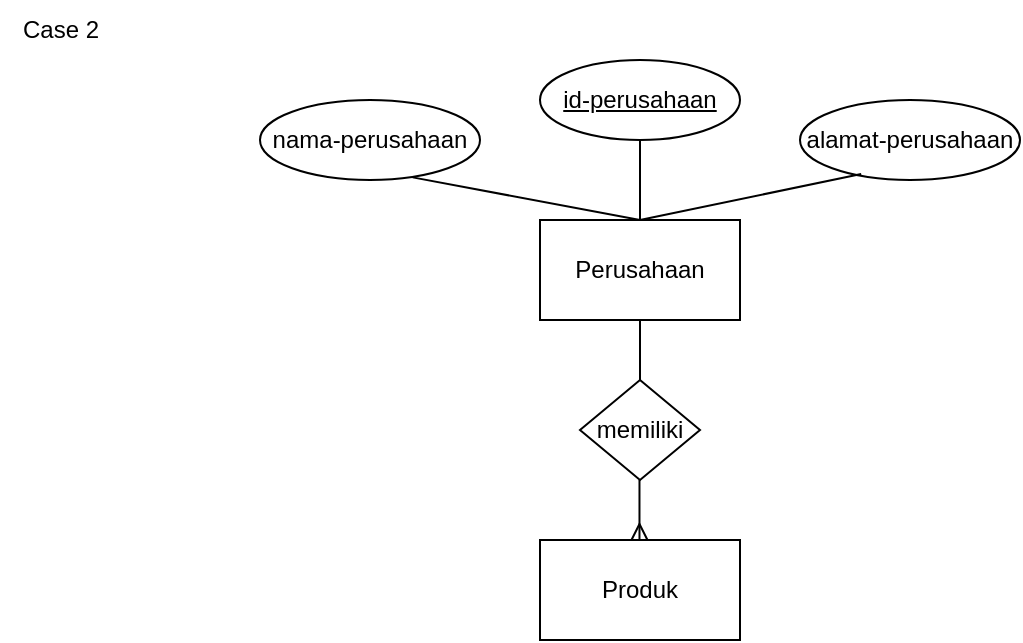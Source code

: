 <mxfile version="21.0.2" type="github">
  <diagram name="Page-1" id="Ky6xbdd2wmTj1Mj3_75G">
    <mxGraphModel dx="190" dy="249" grid="1" gridSize="10" guides="1" tooltips="1" connect="1" arrows="1" fold="1" page="1" pageScale="1" pageWidth="850" pageHeight="1100" math="0" shadow="0">
      <root>
        <mxCell id="0" />
        <mxCell id="1" parent="0" />
        <mxCell id="z4PcFgmPRDwHXmjGW__j-1" value="Case 2" style="text;html=1;align=center;verticalAlign=middle;resizable=0;points=[];autosize=1;strokeColor=none;fillColor=none;" vertex="1" parent="1">
          <mxGeometry x="30" y="10" width="60" height="30" as="geometry" />
        </mxCell>
        <mxCell id="z4PcFgmPRDwHXmjGW__j-18" value="Perusahaan" style="html=1;dashed=0;whiteSpace=wrap;" vertex="1" parent="1">
          <mxGeometry x="300" y="120" width="100" height="50" as="geometry" />
        </mxCell>
        <mxCell id="z4PcFgmPRDwHXmjGW__j-19" value="&lt;u&gt;id-perusahaan&lt;/u&gt;" style="ellipse;whiteSpace=wrap;html=1;align=center;" vertex="1" parent="1">
          <mxGeometry x="300" y="40" width="100" height="40" as="geometry" />
        </mxCell>
        <mxCell id="z4PcFgmPRDwHXmjGW__j-20" value="nama-perusahaan" style="ellipse;whiteSpace=wrap;html=1;align=center;" vertex="1" parent="1">
          <mxGeometry x="160" y="60" width="110" height="40" as="geometry" />
        </mxCell>
        <mxCell id="z4PcFgmPRDwHXmjGW__j-21" value="alamat-perusahaan" style="ellipse;whiteSpace=wrap;html=1;align=center;" vertex="1" parent="1">
          <mxGeometry x="430" y="60" width="110" height="40" as="geometry" />
        </mxCell>
        <mxCell id="z4PcFgmPRDwHXmjGW__j-24" value="" style="endArrow=none;html=1;rounded=0;entryX=0.5;entryY=0;entryDx=0;entryDy=0;exitX=0.5;exitY=1;exitDx=0;exitDy=0;" edge="1" parent="1" source="z4PcFgmPRDwHXmjGW__j-19" target="z4PcFgmPRDwHXmjGW__j-18">
          <mxGeometry relative="1" as="geometry">
            <mxPoint x="300" y="70" as="sourcePoint" />
            <mxPoint x="380" y="130" as="targetPoint" />
          </mxGeometry>
        </mxCell>
        <mxCell id="z4PcFgmPRDwHXmjGW__j-26" value="" style="endArrow=none;html=1;rounded=0;entryX=0.5;entryY=0;entryDx=0;entryDy=0;exitX=0.694;exitY=0.967;exitDx=0;exitDy=0;exitPerimeter=0;" edge="1" parent="1" source="z4PcFgmPRDwHXmjGW__j-20" target="z4PcFgmPRDwHXmjGW__j-18">
          <mxGeometry relative="1" as="geometry">
            <mxPoint x="360" y="90" as="sourcePoint" />
            <mxPoint x="360" y="130" as="targetPoint" />
          </mxGeometry>
        </mxCell>
        <mxCell id="z4PcFgmPRDwHXmjGW__j-27" value="" style="endArrow=none;html=1;rounded=0;exitX=0.278;exitY=0.925;exitDx=0;exitDy=0;exitPerimeter=0;" edge="1" parent="1" source="z4PcFgmPRDwHXmjGW__j-21">
          <mxGeometry relative="1" as="geometry">
            <mxPoint x="460" y="120" as="sourcePoint" />
            <mxPoint x="350" y="120" as="targetPoint" />
          </mxGeometry>
        </mxCell>
        <mxCell id="z4PcFgmPRDwHXmjGW__j-30" style="edgeStyle=orthogonalEdgeStyle;rounded=0;orthogonalLoop=1;jettySize=auto;html=1;entryX=0.5;entryY=1;entryDx=0;entryDy=0;endArrow=none;endFill=0;" edge="1" parent="1" source="z4PcFgmPRDwHXmjGW__j-29" target="z4PcFgmPRDwHXmjGW__j-18">
          <mxGeometry relative="1" as="geometry" />
        </mxCell>
        <mxCell id="z4PcFgmPRDwHXmjGW__j-29" value="memiliki" style="shape=rhombus;html=1;dashed=0;whiteSpace=wrap;perimeter=rhombusPerimeter;" vertex="1" parent="1">
          <mxGeometry x="320" y="200" width="60" height="50" as="geometry" />
        </mxCell>
        <mxCell id="z4PcFgmPRDwHXmjGW__j-31" value="Produk" style="html=1;dashed=0;whiteSpace=wrap;" vertex="1" parent="1">
          <mxGeometry x="300" y="280" width="100" height="50" as="geometry" />
        </mxCell>
        <mxCell id="z4PcFgmPRDwHXmjGW__j-32" style="edgeStyle=orthogonalEdgeStyle;rounded=0;orthogonalLoop=1;jettySize=auto;html=1;entryX=0.5;entryY=1;entryDx=0;entryDy=0;endArrow=none;endFill=0;startArrow=ERmany;startFill=0;" edge="1" parent="1">
          <mxGeometry relative="1" as="geometry">
            <mxPoint x="349.74" y="280" as="sourcePoint" />
            <mxPoint x="349.74" y="250" as="targetPoint" />
          </mxGeometry>
        </mxCell>
      </root>
    </mxGraphModel>
  </diagram>
</mxfile>
